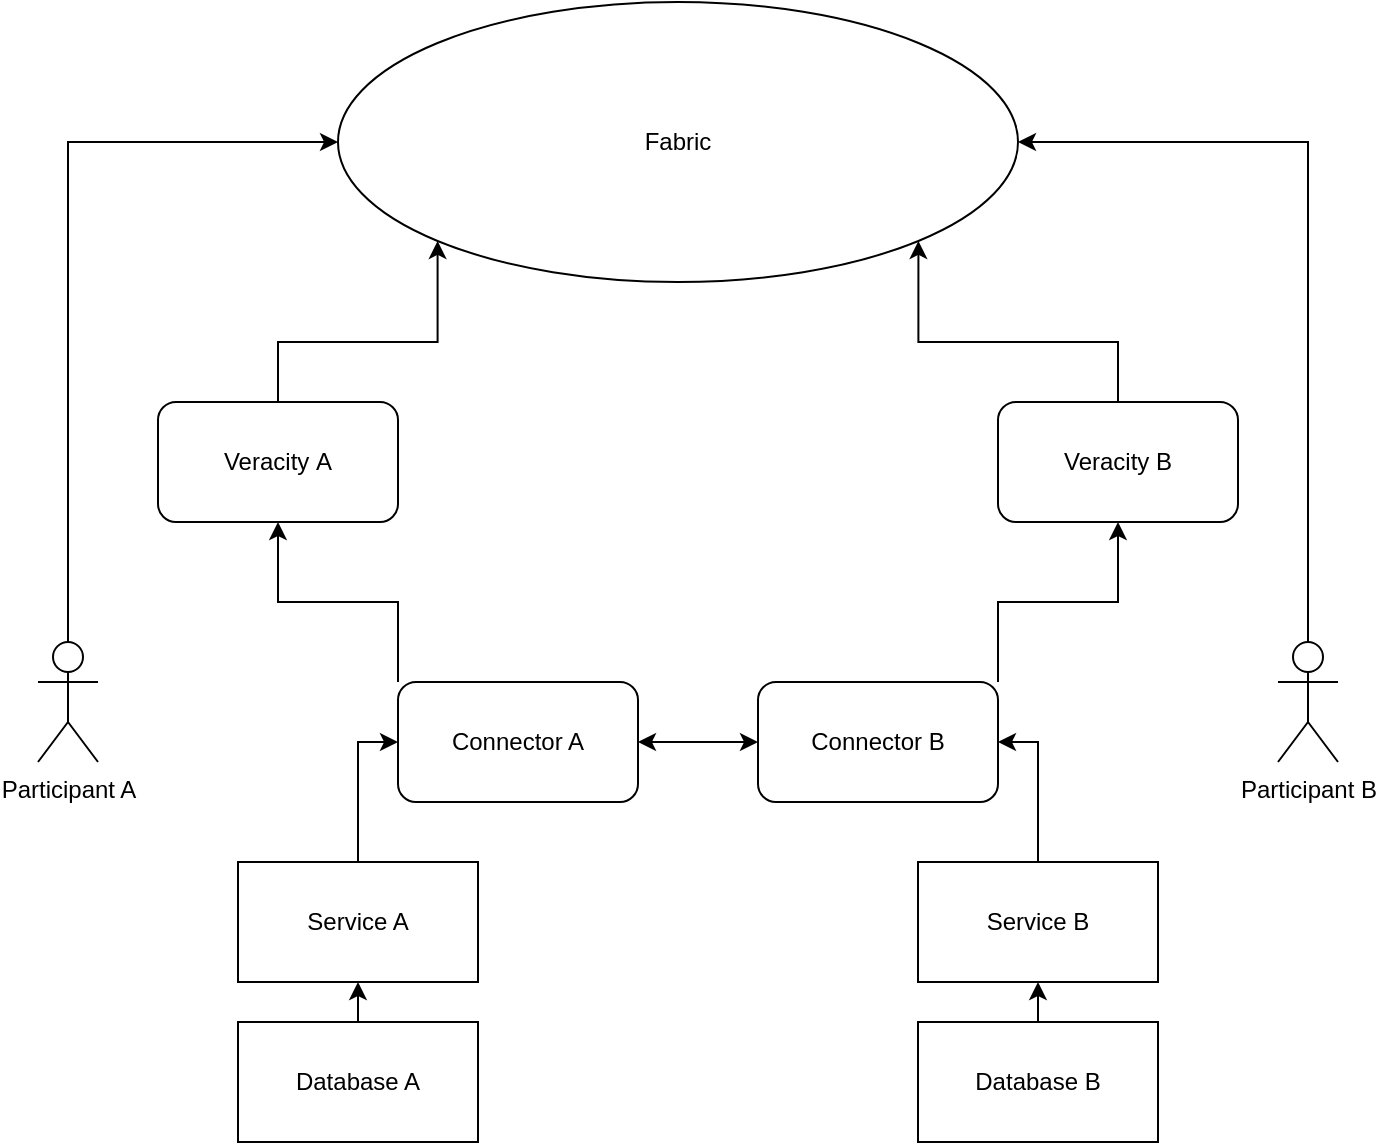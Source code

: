 <mxfile version="24.0.4" type="device">
  <diagram name="1 oldal" id="0b46XYZZYJ89NNju-c6X">
    <mxGraphModel dx="911" dy="486" grid="1" gridSize="10" guides="1" tooltips="1" connect="1" arrows="1" fold="1" page="1" pageScale="1" pageWidth="1169" pageHeight="827" math="0" shadow="0">
      <root>
        <mxCell id="0" />
        <mxCell id="1" parent="0" />
        <mxCell id="jlOFJqttn6QJoe7Hy9mN-10" style="edgeStyle=orthogonalEdgeStyle;rounded=0;orthogonalLoop=1;jettySize=auto;html=1;exitX=0.5;exitY=0;exitDx=0;exitDy=0;entryX=0.5;entryY=1;entryDx=0;entryDy=0;" edge="1" parent="1" source="jlOFJqttn6QJoe7Hy9mN-1" target="jlOFJqttn6QJoe7Hy9mN-3">
          <mxGeometry relative="1" as="geometry" />
        </mxCell>
        <mxCell id="jlOFJqttn6QJoe7Hy9mN-1" value="Database A" style="rounded=0;whiteSpace=wrap;html=1;" vertex="1" parent="1">
          <mxGeometry x="180" y="630" width="120" height="60" as="geometry" />
        </mxCell>
        <mxCell id="jlOFJqttn6QJoe7Hy9mN-21" style="edgeStyle=orthogonalEdgeStyle;rounded=0;orthogonalLoop=1;jettySize=auto;html=1;exitX=0.5;exitY=0;exitDx=0;exitDy=0;exitPerimeter=0;entryX=0;entryY=0.5;entryDx=0;entryDy=0;" edge="1" parent="1" source="jlOFJqttn6QJoe7Hy9mN-2" target="jlOFJqttn6QJoe7Hy9mN-20">
          <mxGeometry relative="1" as="geometry" />
        </mxCell>
        <mxCell id="jlOFJqttn6QJoe7Hy9mN-2" value="Participant A" style="shape=umlActor;verticalLabelPosition=bottom;verticalAlign=top;html=1;outlineConnect=0;" vertex="1" parent="1">
          <mxGeometry x="80" y="440" width="30" height="60" as="geometry" />
        </mxCell>
        <mxCell id="jlOFJqttn6QJoe7Hy9mN-11" style="edgeStyle=orthogonalEdgeStyle;rounded=0;orthogonalLoop=1;jettySize=auto;html=1;exitX=0.5;exitY=0;exitDx=0;exitDy=0;entryX=0;entryY=0.5;entryDx=0;entryDy=0;" edge="1" parent="1" source="jlOFJqttn6QJoe7Hy9mN-3" target="jlOFJqttn6QJoe7Hy9mN-4">
          <mxGeometry relative="1" as="geometry" />
        </mxCell>
        <mxCell id="jlOFJqttn6QJoe7Hy9mN-3" value="Service A" style="rounded=0;whiteSpace=wrap;html=1;" vertex="1" parent="1">
          <mxGeometry x="180" y="550" width="120" height="60" as="geometry" />
        </mxCell>
        <mxCell id="jlOFJqttn6QJoe7Hy9mN-14" style="edgeStyle=orthogonalEdgeStyle;rounded=0;orthogonalLoop=1;jettySize=auto;html=1;exitX=1;exitY=0.5;exitDx=0;exitDy=0;entryX=0;entryY=0.5;entryDx=0;entryDy=0;startArrow=classic;startFill=1;" edge="1" parent="1" source="jlOFJqttn6QJoe7Hy9mN-4" target="jlOFJqttn6QJoe7Hy9mN-8">
          <mxGeometry relative="1" as="geometry" />
        </mxCell>
        <mxCell id="jlOFJqttn6QJoe7Hy9mN-17" style="edgeStyle=orthogonalEdgeStyle;rounded=0;orthogonalLoop=1;jettySize=auto;html=1;exitX=0;exitY=0;exitDx=0;exitDy=0;" edge="1" parent="1" source="jlOFJqttn6QJoe7Hy9mN-4" target="jlOFJqttn6QJoe7Hy9mN-15">
          <mxGeometry relative="1" as="geometry" />
        </mxCell>
        <mxCell id="jlOFJqttn6QJoe7Hy9mN-4" value="Connector A" style="rounded=1;whiteSpace=wrap;html=1;" vertex="1" parent="1">
          <mxGeometry x="260" y="460" width="120" height="60" as="geometry" />
        </mxCell>
        <mxCell id="jlOFJqttn6QJoe7Hy9mN-12" style="edgeStyle=orthogonalEdgeStyle;rounded=0;orthogonalLoop=1;jettySize=auto;html=1;exitX=0.5;exitY=0;exitDx=0;exitDy=0;entryX=0.5;entryY=1;entryDx=0;entryDy=0;" edge="1" parent="1" source="jlOFJqttn6QJoe7Hy9mN-5" target="jlOFJqttn6QJoe7Hy9mN-7">
          <mxGeometry relative="1" as="geometry" />
        </mxCell>
        <mxCell id="jlOFJqttn6QJoe7Hy9mN-5" value="Database B" style="rounded=0;whiteSpace=wrap;html=1;" vertex="1" parent="1">
          <mxGeometry x="520" y="630" width="120" height="60" as="geometry" />
        </mxCell>
        <mxCell id="jlOFJqttn6QJoe7Hy9mN-22" style="edgeStyle=orthogonalEdgeStyle;rounded=0;orthogonalLoop=1;jettySize=auto;html=1;exitX=0.5;exitY=0;exitDx=0;exitDy=0;exitPerimeter=0;entryX=1;entryY=0.5;entryDx=0;entryDy=0;" edge="1" parent="1" source="jlOFJqttn6QJoe7Hy9mN-6" target="jlOFJqttn6QJoe7Hy9mN-20">
          <mxGeometry relative="1" as="geometry" />
        </mxCell>
        <mxCell id="jlOFJqttn6QJoe7Hy9mN-6" value="Participant B" style="shape=umlActor;verticalLabelPosition=bottom;verticalAlign=top;html=1;outlineConnect=0;" vertex="1" parent="1">
          <mxGeometry x="700" y="440" width="30" height="60" as="geometry" />
        </mxCell>
        <mxCell id="jlOFJqttn6QJoe7Hy9mN-13" style="edgeStyle=orthogonalEdgeStyle;rounded=0;orthogonalLoop=1;jettySize=auto;html=1;exitX=0.5;exitY=0;exitDx=0;exitDy=0;entryX=1;entryY=0.5;entryDx=0;entryDy=0;" edge="1" parent="1" source="jlOFJqttn6QJoe7Hy9mN-7" target="jlOFJqttn6QJoe7Hy9mN-8">
          <mxGeometry relative="1" as="geometry" />
        </mxCell>
        <mxCell id="jlOFJqttn6QJoe7Hy9mN-7" value="Service B" style="rounded=0;whiteSpace=wrap;html=1;" vertex="1" parent="1">
          <mxGeometry x="520" y="550" width="120" height="60" as="geometry" />
        </mxCell>
        <mxCell id="jlOFJqttn6QJoe7Hy9mN-18" style="edgeStyle=orthogonalEdgeStyle;rounded=0;orthogonalLoop=1;jettySize=auto;html=1;exitX=1;exitY=0;exitDx=0;exitDy=0;entryX=0.5;entryY=1;entryDx=0;entryDy=0;" edge="1" parent="1" source="jlOFJqttn6QJoe7Hy9mN-8" target="jlOFJqttn6QJoe7Hy9mN-16">
          <mxGeometry relative="1" as="geometry" />
        </mxCell>
        <mxCell id="jlOFJqttn6QJoe7Hy9mN-8" value="Connector B" style="rounded=1;whiteSpace=wrap;html=1;" vertex="1" parent="1">
          <mxGeometry x="440" y="460" width="120" height="60" as="geometry" />
        </mxCell>
        <mxCell id="jlOFJqttn6QJoe7Hy9mN-24" style="edgeStyle=orthogonalEdgeStyle;rounded=0;orthogonalLoop=1;jettySize=auto;html=1;exitX=0.5;exitY=0;exitDx=0;exitDy=0;entryX=0;entryY=1;entryDx=0;entryDy=0;" edge="1" parent="1" source="jlOFJqttn6QJoe7Hy9mN-15" target="jlOFJqttn6QJoe7Hy9mN-20">
          <mxGeometry relative="1" as="geometry" />
        </mxCell>
        <mxCell id="jlOFJqttn6QJoe7Hy9mN-15" value="Veracity&amp;nbsp;&lt;span style=&quot;background-color: initial;&quot;&gt;A&lt;/span&gt;" style="rounded=1;whiteSpace=wrap;html=1;" vertex="1" parent="1">
          <mxGeometry x="140" y="320" width="120" height="60" as="geometry" />
        </mxCell>
        <mxCell id="jlOFJqttn6QJoe7Hy9mN-23" style="edgeStyle=orthogonalEdgeStyle;rounded=0;orthogonalLoop=1;jettySize=auto;html=1;exitX=0.5;exitY=0;exitDx=0;exitDy=0;entryX=1;entryY=1;entryDx=0;entryDy=0;" edge="1" parent="1" source="jlOFJqttn6QJoe7Hy9mN-16" target="jlOFJqttn6QJoe7Hy9mN-20">
          <mxGeometry relative="1" as="geometry" />
        </mxCell>
        <mxCell id="jlOFJqttn6QJoe7Hy9mN-16" value="Veracity B" style="rounded=1;whiteSpace=wrap;html=1;" vertex="1" parent="1">
          <mxGeometry x="560" y="320" width="120" height="60" as="geometry" />
        </mxCell>
        <mxCell id="jlOFJqttn6QJoe7Hy9mN-20" value="Fabric" style="ellipse;whiteSpace=wrap;html=1;" vertex="1" parent="1">
          <mxGeometry x="230" y="120" width="340" height="140" as="geometry" />
        </mxCell>
      </root>
    </mxGraphModel>
  </diagram>
</mxfile>
